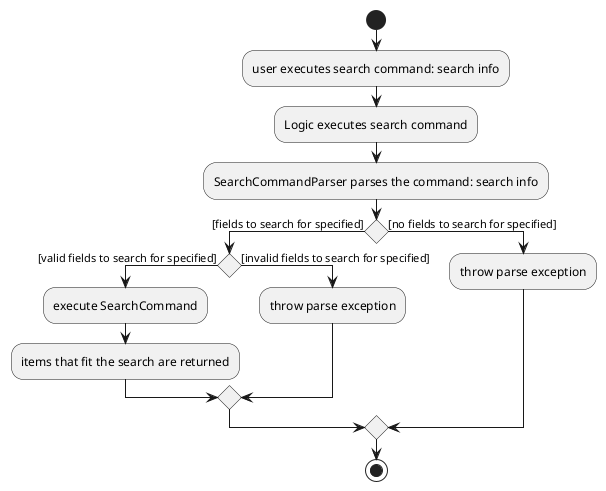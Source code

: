 @startuml
start
:user executes search command: search info;
:Logic executes search command;
:SearchCommandParser parses the command: search info;

    if () then ([fields to search for specified])
        if () then ([valid fields to search for specified])
        :execute SearchCommand;

            :items that fit the search are returned;

        else ([invalid fields to search for specified])
        :throw parse exception;
        endif

    else ([no fields to search for specified])
    :throw parse exception;
    endif

stop

@enduml
